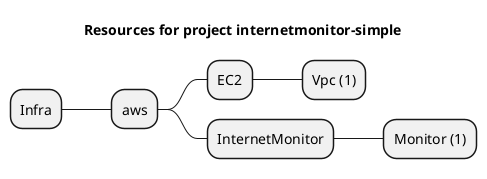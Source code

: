 @startmindmap
title Resources for project internetmonitor-simple
skinparam monochrome true
+ Infra
++ aws
+++ EC2
++++ Vpc (1)
+++ InternetMonitor
++++ Monitor (1)
@endmindmap